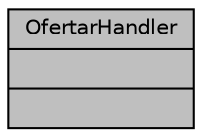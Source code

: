 digraph "OfertarHandler"
{
 // INTERACTIVE_SVG=YES
 // LATEX_PDF_SIZE
  edge [fontname="Helvetica",fontsize="10",labelfontname="Helvetica",labelfontsize="10"];
  node [fontname="Helvetica",fontsize="10",shape=record];
  Node1 [label="{OfertarHandler\n||}",height=0.2,width=0.4,color="black", fillcolor="grey75", style="filled", fontcolor="black",tooltip="Permite a un Trabajador crear una oferta de servicio, mediante lo cual se le pedirá la categoría en l..."];
}
